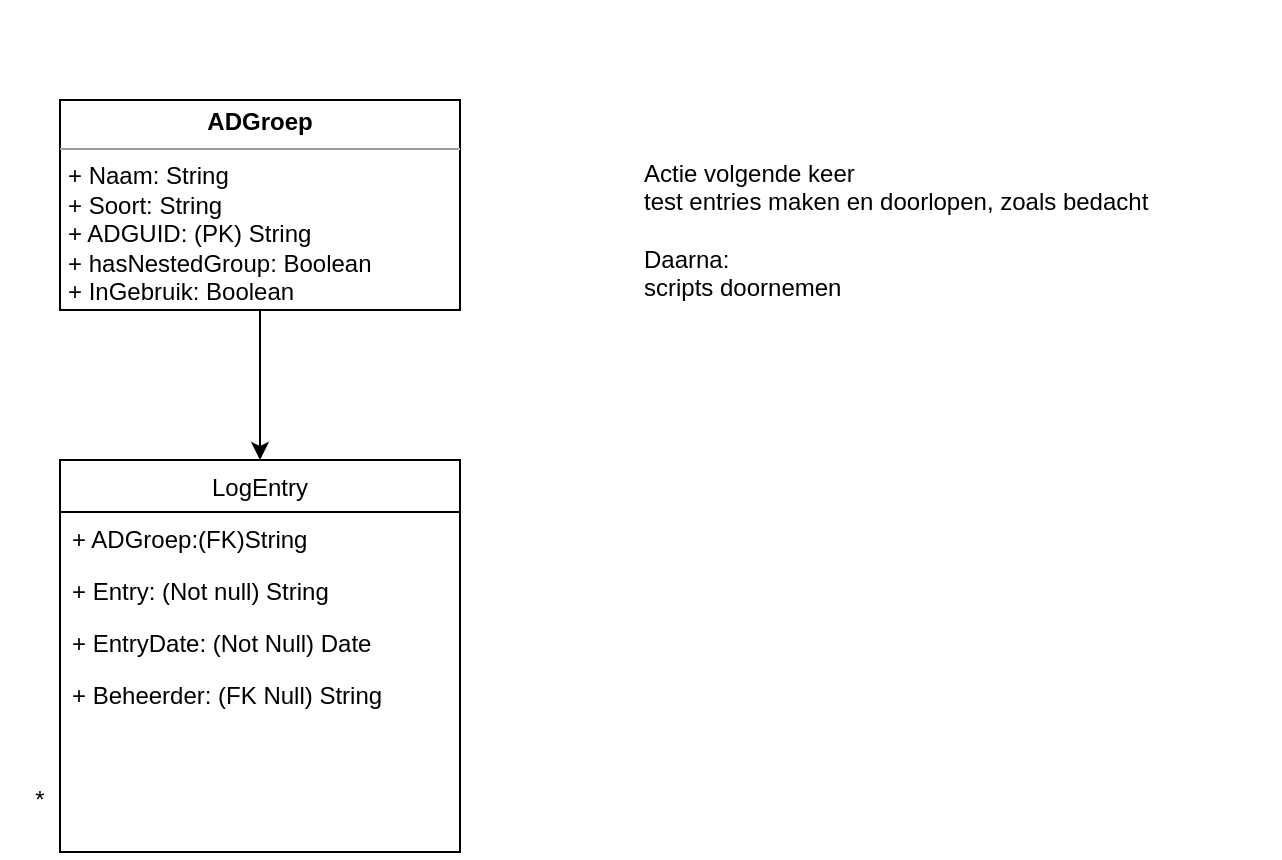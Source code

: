 <mxfile version="13.10.4" type="github">
  <diagram name="Page-1" id="c4acf3e9-155e-7222-9cf6-157b1a14988f">
    <mxGraphModel dx="1385" dy="744" grid="1" gridSize="10" guides="1" tooltips="1" connect="1" arrows="1" fold="1" page="1" pageScale="1" pageWidth="850" pageHeight="1100" background="#ffffff" math="0" shadow="0">
      <root>
        <mxCell id="0" />
        <mxCell id="1" parent="0" />
        <mxCell id="Vxyu1sf20x1cx5SzJ070-2" style="edgeStyle=orthogonalEdgeStyle;rounded=0;orthogonalLoop=1;jettySize=auto;html=1;entryX=0.5;entryY=0;entryDx=0;entryDy=0;" edge="1" parent="1" source="5d2195bd80daf111-18" target="CgFOqSQdbeo7Yqkbdaxs-51">
          <mxGeometry relative="1" as="geometry" />
        </mxCell>
        <mxCell id="5d2195bd80daf111-18" value="&lt;p style=&quot;margin: 0px ; margin-top: 4px ; text-align: center&quot;&gt;&lt;b&gt;ADGroep&lt;/b&gt;&lt;/p&gt;&lt;hr size=&quot;1&quot;&gt;&lt;p style=&quot;margin: 0px ; margin-left: 4px&quot;&gt;+ Naam: String&lt;/p&gt;&lt;p style=&quot;margin: 0px ; margin-left: 4px&quot;&gt;+ Soort: String&lt;/p&gt;&lt;p style=&quot;margin: 0px ; margin-left: 4px&quot;&gt;+ ADGUID: (PK) String&lt;/p&gt;&lt;p style=&quot;margin: 0px ; margin-left: 4px&quot;&gt;+ hasNestedGroup: Boolean&lt;/p&gt;&lt;p style=&quot;margin: 0px ; margin-left: 4px&quot;&gt;+ InGebruik: Boolean&lt;/p&gt;&lt;p style=&quot;margin: 0px ; margin-left: 4px&quot;&gt;&lt;br&gt;&lt;/p&gt;" style="verticalAlign=top;align=left;overflow=fill;fontSize=12;fontFamily=Helvetica;html=1;rounded=0;shadow=0;comic=0;labelBackgroundColor=none;strokeWidth=1" parent="1" vertex="1">
          <mxGeometry x="40" y="160" width="200" height="105" as="geometry" />
        </mxCell>
        <mxCell id="CgFOqSQdbeo7Yqkbdaxs-51" value="LogEntry" style="swimlane;fontStyle=0;childLayout=stackLayout;horizontal=1;startSize=26;fillColor=none;horizontalStack=0;resizeParent=1;resizeParentMax=0;resizeLast=0;collapsible=1;marginBottom=0;" parent="1" vertex="1">
          <mxGeometry x="40" y="340" width="200" height="196" as="geometry">
            <mxRectangle x="-150" y="276" width="90" height="26" as="alternateBounds" />
          </mxGeometry>
        </mxCell>
        <mxCell id="CgFOqSQdbeo7Yqkbdaxs-52" value="+ ADGroep:(FK)String" style="text;strokeColor=none;fillColor=none;align=left;verticalAlign=top;spacingLeft=4;spacingRight=4;overflow=hidden;rotatable=0;points=[[0,0.5],[1,0.5]];portConstraint=eastwest;" parent="CgFOqSQdbeo7Yqkbdaxs-51" vertex="1">
          <mxGeometry y="26" width="200" height="26" as="geometry" />
        </mxCell>
        <mxCell id="CgFOqSQdbeo7Yqkbdaxs-53" value="+ Entry: (Not null) String" style="text;strokeColor=none;fillColor=none;align=left;verticalAlign=top;spacingLeft=4;spacingRight=4;overflow=hidden;rotatable=0;points=[[0,0.5],[1,0.5]];portConstraint=eastwest;" parent="CgFOqSQdbeo7Yqkbdaxs-51" vertex="1">
          <mxGeometry y="52" width="200" height="26" as="geometry" />
        </mxCell>
        <mxCell id="CgFOqSQdbeo7Yqkbdaxs-65" value="+ EntryDate: (Not Null) Date" style="text;strokeColor=none;fillColor=none;align=left;verticalAlign=top;spacingLeft=4;spacingRight=4;overflow=hidden;rotatable=0;points=[[0,0.5],[1,0.5]];portConstraint=eastwest;" parent="CgFOqSQdbeo7Yqkbdaxs-51" vertex="1">
          <mxGeometry y="78" width="200" height="26" as="geometry" />
        </mxCell>
        <mxCell id="CgFOqSQdbeo7Yqkbdaxs-54" value="+ Beheerder: (FK Null) String" style="text;strokeColor=none;fillColor=none;align=left;verticalAlign=top;spacingLeft=4;spacingRight=4;overflow=hidden;rotatable=0;points=[[0,0.5],[1,0.5]];portConstraint=eastwest;" parent="CgFOqSQdbeo7Yqkbdaxs-51" vertex="1">
          <mxGeometry y="104" width="200" height="92" as="geometry" />
        </mxCell>
        <mxCell id="CgFOqSQdbeo7Yqkbdaxs-60" value="*" style="text;html=1;strokeColor=none;fillColor=none;align=center;verticalAlign=middle;whiteSpace=wrap;rounded=0;" parent="1" vertex="1">
          <mxGeometry x="10" y="500" width="40" height="20" as="geometry" />
        </mxCell>
        <mxCell id="Ypo6MmfxuH-1VGBmFB0R-1" value="Actie volgende keer&lt;br&gt;test entries maken en doorlopen, zoals bedacht&lt;br&gt;&lt;br&gt;Daarna:&lt;br&gt;scripts doornemen" style="text;html=1;strokeColor=none;fillColor=none;align=left;verticalAlign=middle;whiteSpace=wrap;rounded=0;" parent="1" vertex="1">
          <mxGeometry x="330" y="110" width="320" height="230" as="geometry" />
        </mxCell>
      </root>
    </mxGraphModel>
  </diagram>
</mxfile>
